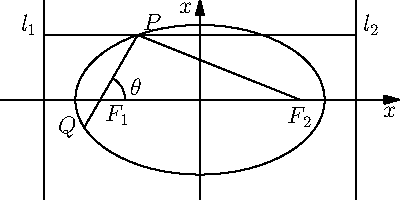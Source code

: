 
import graph;
import geometry;

size(200,200);

xaxis("$x$", -8, 8, Arrow);
yaxis("$x$", -4, 4, Arrow);

real a = 5;
real b = 3;
real c = sqrt(a^2-b^2);

path theellipse = ellipse((0,0), a, b);
draw(theellipse);

pair F1 = (-1*c, 0);
pair F2 = (c, 0);
label("$F_1$", F1, SE);
label("$F_2$", F2, S);

real theta = 2*pi/3;
pair P=(a*cos(theta), b*sin(theta));
label("$P$", P, NE);

draw(P -- F1);
draw(P -- F2);

draw((-a*a/c, 4) -- (-a*a/c, -4));
draw((a*a/c, 4) -- (a*a/c, -4));
label("$l_1$", (-a*a/c, 3), W);
label("$l_2$", (a*a/c, 3), E);

draw(P -- (-a*a/c,P.y));
draw(P -- (a*a/c,P.y));

draw(arc(P, F1, F2, 1));
label("$\theta$", (-3,0), NE);

line lpq = line(P, true, F1, true);
pair[] pq = intersectionpoints(lpq, theellipse);
pair Q=pq[1];
label("$Q$", Q, W);
draw(F1 -- Q);


